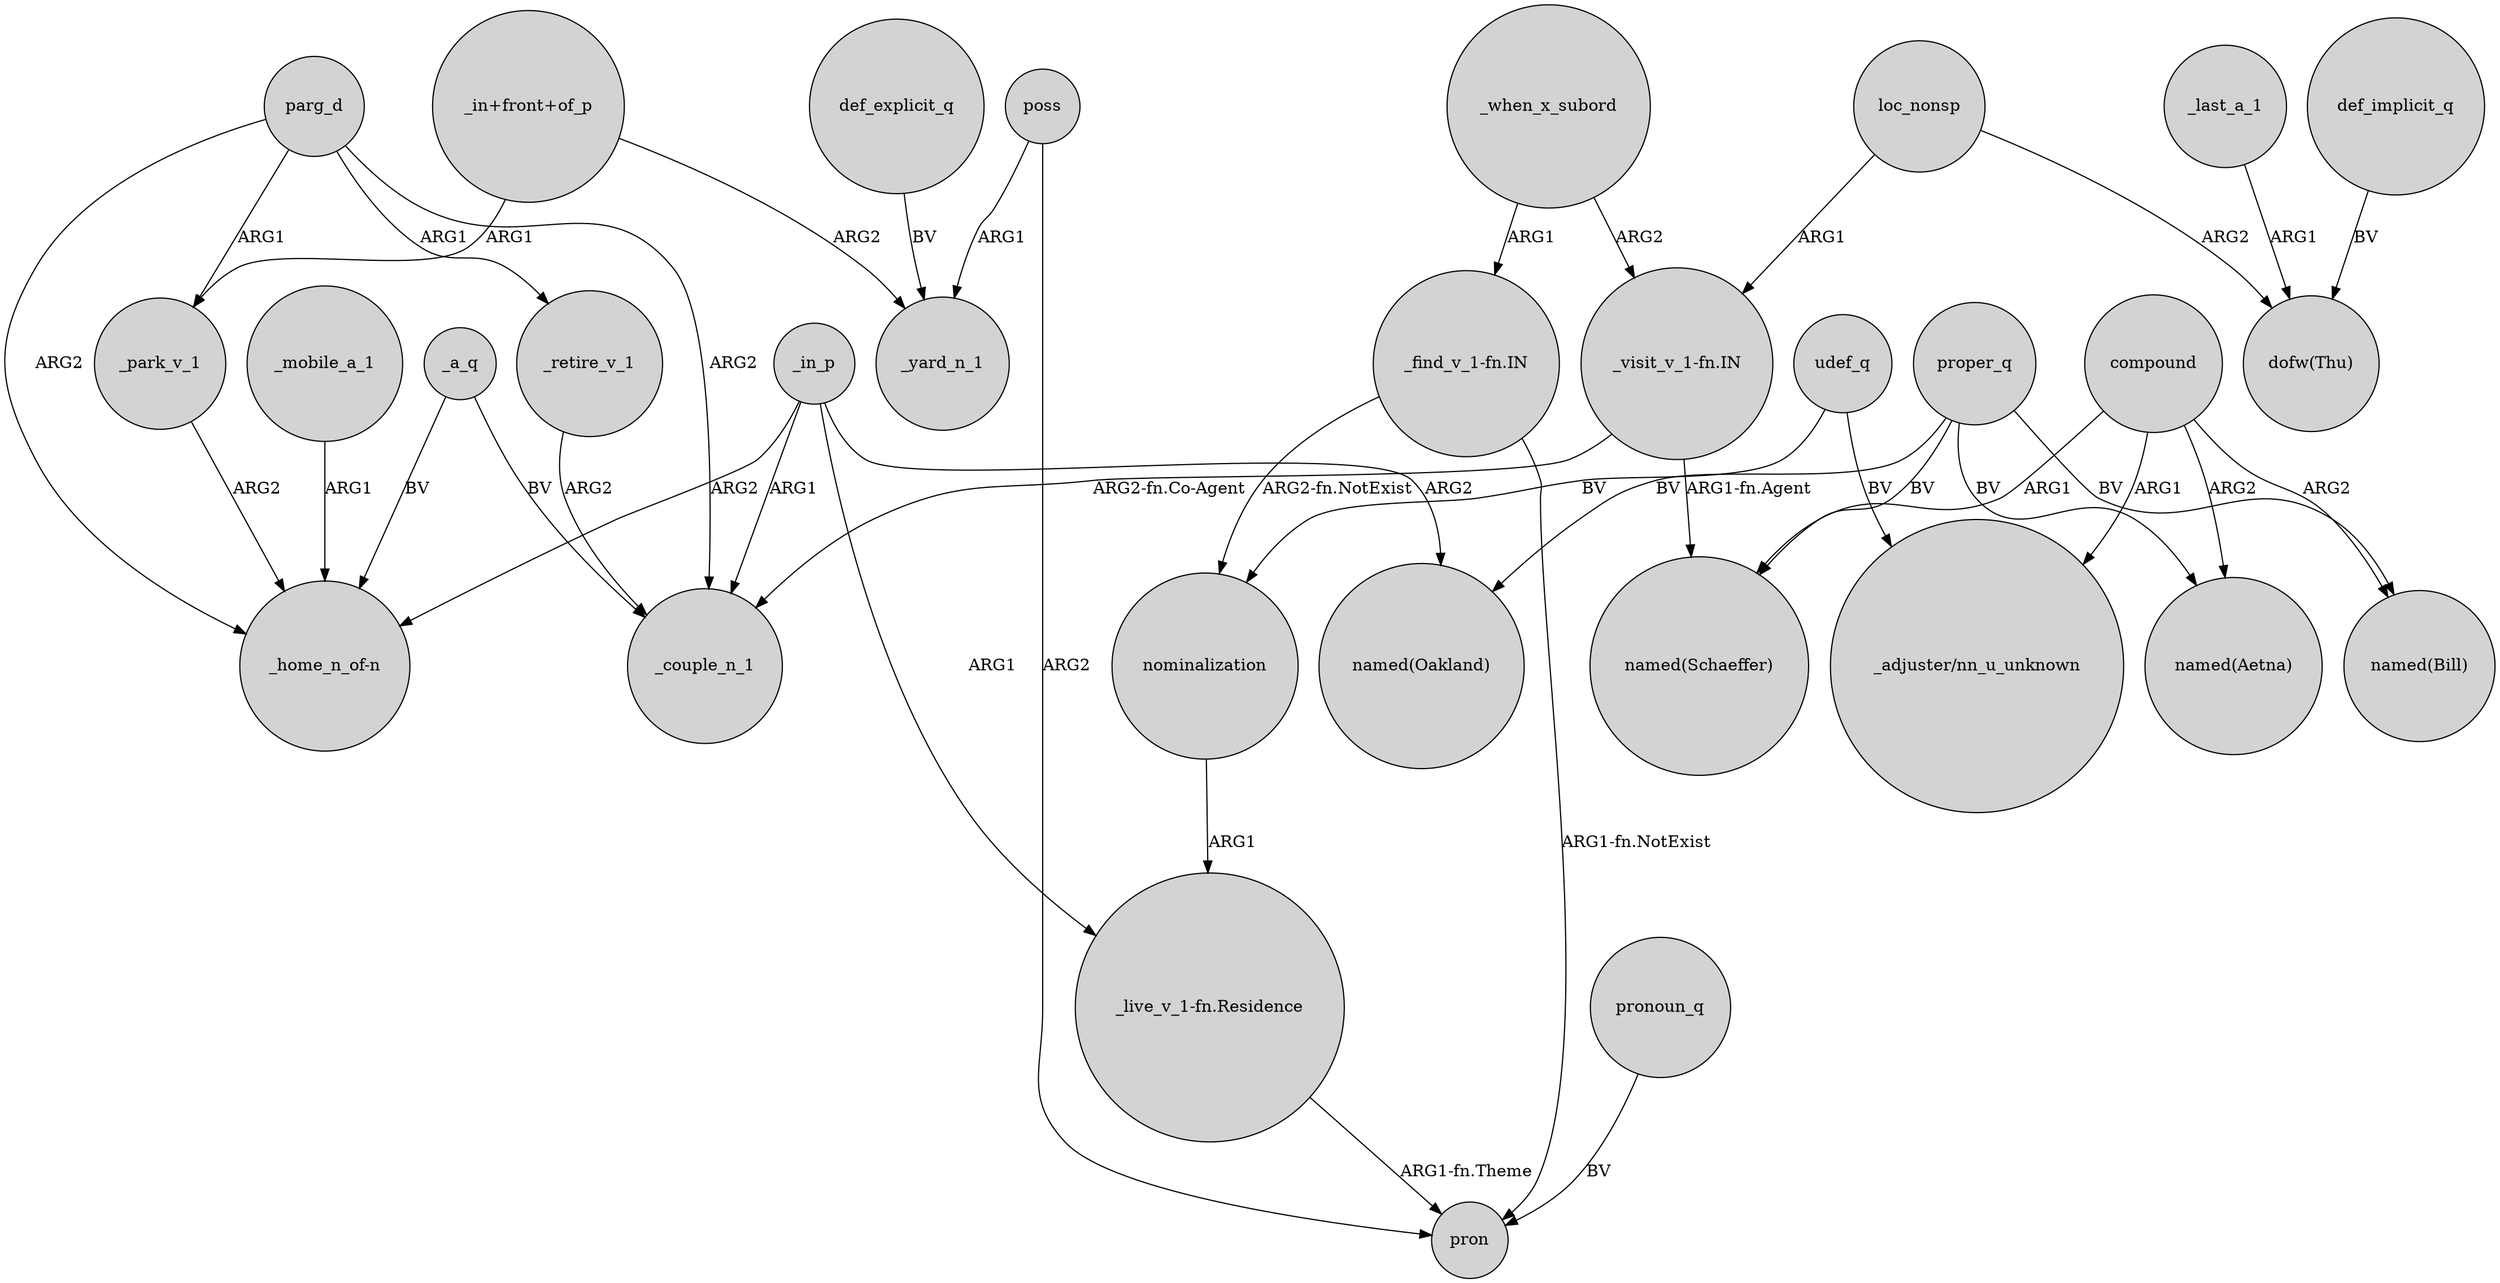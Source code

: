 digraph {
	node [shape=circle style=filled]
	nominalization -> "_live_v_1-fn.Residence" [label=ARG1]
	"_find_v_1-fn.IN" -> pron [label="ARG1-fn.NotExist"]
	_in_p -> "_live_v_1-fn.Residence" [label=ARG1]
	poss -> pron [label=ARG2]
	poss -> _yard_n_1 [label=ARG1]
	_a_q -> "_home_n_of-n" [label=BV]
	_in_p -> _couple_n_1 [label=ARG1]
	_when_x_subord -> "_find_v_1-fn.IN" [label=ARG1]
	proper_q -> "named(Bill)" [label=BV]
	parg_d -> _retire_v_1 [label=ARG1]
	_last_a_1 -> "dofw(Thu)" [label=ARG1]
	_park_v_1 -> "_home_n_of-n" [label=ARG2]
	compound -> "_adjuster/nn_u_unknown" [label=ARG1]
	"_visit_v_1-fn.IN" -> _couple_n_1 [label="ARG2-fn.Co-Agent"]
	udef_q -> "_adjuster/nn_u_unknown" [label=BV]
	_mobile_a_1 -> "_home_n_of-n" [label=ARG1]
	pronoun_q -> pron [label=BV]
	def_implicit_q -> "dofw(Thu)" [label=BV]
	parg_d -> _park_v_1 [label=ARG1]
	"_live_v_1-fn.Residence" -> pron [label="ARG1-fn.Theme"]
	compound -> "named(Schaeffer)" [label=ARG1]
	_in_p -> "_home_n_of-n" [label=ARG2]
	loc_nonsp -> "dofw(Thu)" [label=ARG2]
	proper_q -> "named(Oakland)" [label=BV]
	udef_q -> nominalization [label=BV]
	compound -> "named(Bill)" [label=ARG2]
	"_in+front+of_p" -> _park_v_1 [label=ARG1]
	_when_x_subord -> "_visit_v_1-fn.IN" [label=ARG2]
	proper_q -> "named(Schaeffer)" [label=BV]
	parg_d -> _couple_n_1 [label=ARG2]
	def_explicit_q -> _yard_n_1 [label=BV]
	_in_p -> "named(Oakland)" [label=ARG2]
	"_visit_v_1-fn.IN" -> "named(Schaeffer)" [label="ARG1-fn.Agent"]
	_retire_v_1 -> _couple_n_1 [label=ARG2]
	"_find_v_1-fn.IN" -> nominalization [label="ARG2-fn.NotExist"]
	parg_d -> "_home_n_of-n" [label=ARG2]
	"_in+front+of_p" -> _yard_n_1 [label=ARG2]
	proper_q -> "named(Aetna)" [label=BV]
	compound -> "named(Aetna)" [label=ARG2]
	_a_q -> _couple_n_1 [label=BV]
	loc_nonsp -> "_visit_v_1-fn.IN" [label=ARG1]
}
